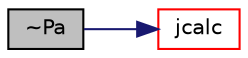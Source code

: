 digraph "~Pa"
{
  bgcolor="transparent";
  edge [fontname="Helvetica",fontsize="10",labelfontname="Helvetica",labelfontsize="10"];
  node [fontname="Helvetica",fontsize="10",shape=record];
  rankdir="LR";
  Node1 [label="~Pa",height=0.2,width=0.4,color="black", fillcolor="grey75", style="filled", fontcolor="black"];
  Node1 -> Node2 [color="midnightblue",fontsize="10",style="solid",fontname="Helvetica"];
  Node2 [label="jcalc",height=0.2,width=0.4,color="red",URL="$a01793.html#a0f30a9a9c09b33bd32b1bb61ab5a132a",tooltip="Update the model state for this joint. "];
}
